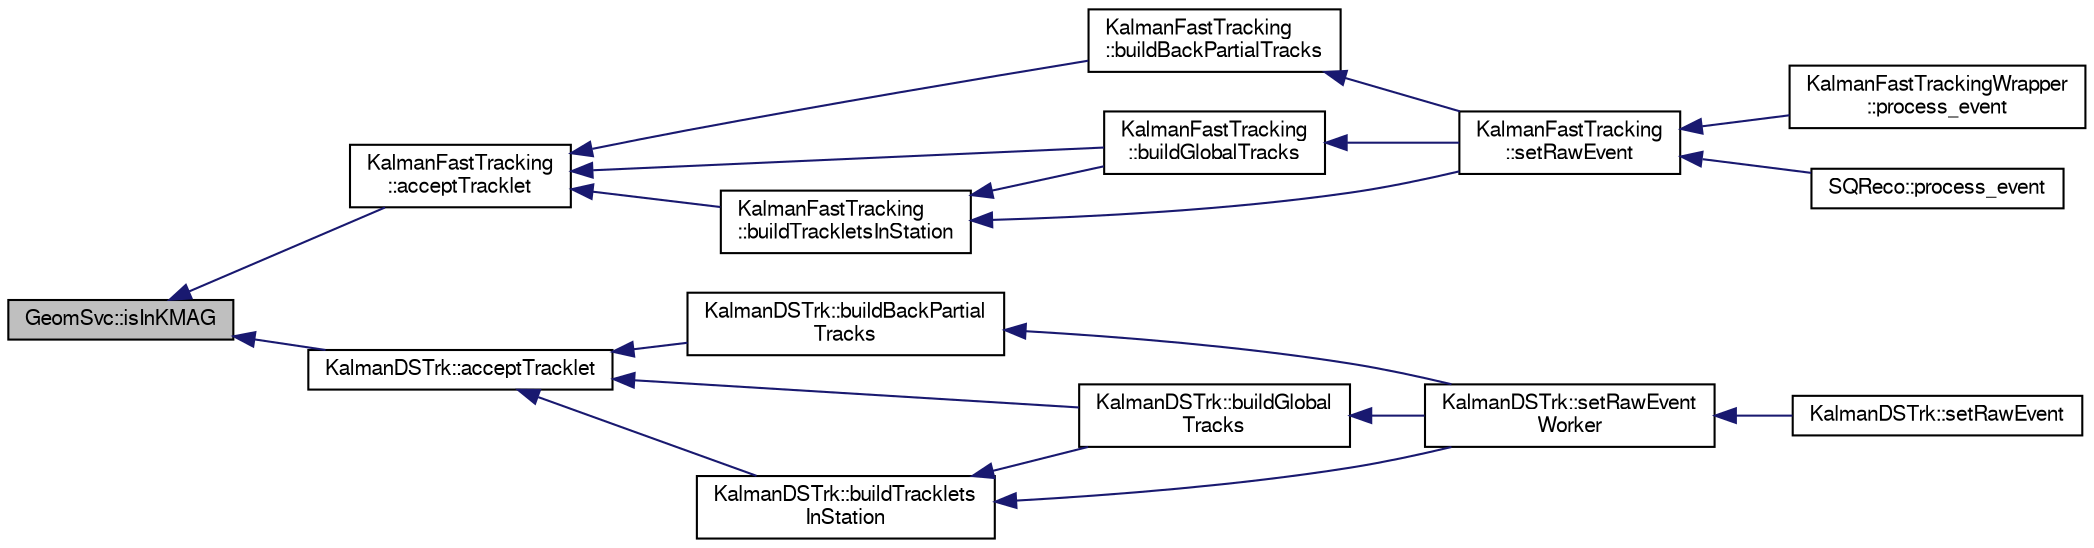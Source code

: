 digraph "GeomSvc::isInKMAG"
{
  bgcolor="transparent";
  edge [fontname="FreeSans",fontsize="10",labelfontname="FreeSans",labelfontsize="10"];
  node [fontname="FreeSans",fontsize="10",shape=record];
  rankdir="LR";
  Node1 [label="GeomSvc::isInKMAG",height=0.2,width=0.4,color="black", fillcolor="grey75", style="filled" fontcolor="black"];
  Node1 -> Node2 [dir="back",color="midnightblue",fontsize="10",style="solid",fontname="FreeSans"];
  Node2 [label="KalmanFastTracking\l::acceptTracklet",height=0.2,width=0.4,color="black",URL="$d3/d46/classKalmanFastTracking.html#a3e34ec4cc289246ef9842e3482e0b1cc"];
  Node2 -> Node3 [dir="back",color="midnightblue",fontsize="10",style="solid",fontname="FreeSans"];
  Node3 [label="KalmanFastTracking\l::buildBackPartialTracks",height=0.2,width=0.4,color="black",URL="$d3/d46/classKalmanFastTracking.html#a53e313d5cd40faa789fbe1dbe716f192"];
  Node3 -> Node4 [dir="back",color="midnightblue",fontsize="10",style="solid",fontname="FreeSans"];
  Node4 [label="KalmanFastTracking\l::setRawEvent",height=0.2,width=0.4,color="black",URL="$d3/d46/classKalmanFastTracking.html#ada493cf8d995c42b9e78a53b891ce72b"];
  Node4 -> Node5 [dir="back",color="midnightblue",fontsize="10",style="solid",fontname="FreeSans"];
  Node5 [label="KalmanFastTrackingWrapper\l::process_event",height=0.2,width=0.4,color="black",URL="$d4/dff/classKalmanFastTrackingWrapper.html#a5edc61b3b9a06f6486b1f22e44f7d63e"];
  Node4 -> Node6 [dir="back",color="midnightblue",fontsize="10",style="solid",fontname="FreeSans"];
  Node6 [label="SQReco::process_event",height=0.2,width=0.4,color="black",URL="$df/df2/classSQReco.html#a4d308ea90b8cd7c24a235f32debd6ddb"];
  Node2 -> Node7 [dir="back",color="midnightblue",fontsize="10",style="solid",fontname="FreeSans"];
  Node7 [label="KalmanFastTracking\l::buildGlobalTracks",height=0.2,width=0.4,color="black",URL="$d3/d46/classKalmanFastTracking.html#a53c93bc5e58b3560d1cfb42e84bbe95c"];
  Node7 -> Node4 [dir="back",color="midnightblue",fontsize="10",style="solid",fontname="FreeSans"];
  Node2 -> Node8 [dir="back",color="midnightblue",fontsize="10",style="solid",fontname="FreeSans"];
  Node8 [label="KalmanFastTracking\l::buildTrackletsInStation",height=0.2,width=0.4,color="black",URL="$d3/d46/classKalmanFastTracking.html#a4aab1bd454f44de3a3ed2569efeca4b7",tooltip="Tracklet finding stuff. "];
  Node8 -> Node4 [dir="back",color="midnightblue",fontsize="10",style="solid",fontname="FreeSans"];
  Node8 -> Node7 [dir="back",color="midnightblue",fontsize="10",style="solid",fontname="FreeSans"];
  Node1 -> Node9 [dir="back",color="midnightblue",fontsize="10",style="solid",fontname="FreeSans"];
  Node9 [label="KalmanDSTrk::acceptTracklet",height=0.2,width=0.4,color="black",URL="$db/daa/classKalmanDSTrk.html#ac07dbe14e15a8c5fbbca52c118865d33"];
  Node9 -> Node10 [dir="back",color="midnightblue",fontsize="10",style="solid",fontname="FreeSans"];
  Node10 [label="KalmanDSTrk::buildBackPartial\lTracks",height=0.2,width=0.4,color="black",URL="$db/daa/classKalmanDSTrk.html#a1d246a6aacb8828783f887e82bb74cd1"];
  Node10 -> Node11 [dir="back",color="midnightblue",fontsize="10",style="solid",fontname="FreeSans"];
  Node11 [label="KalmanDSTrk::setRawEvent\lWorker",height=0.2,width=0.4,color="black",URL="$db/daa/classKalmanDSTrk.html#a58ceb0cdcf685588b2a543d7a9c2bf9d"];
  Node11 -> Node12 [dir="back",color="midnightblue",fontsize="10",style="solid",fontname="FreeSans"];
  Node12 [label="KalmanDSTrk::setRawEvent",height=0.2,width=0.4,color="black",URL="$db/daa/classKalmanDSTrk.html#a67f1b61fbc3fbba52e10f4b06d4f8794"];
  Node9 -> Node13 [dir="back",color="midnightblue",fontsize="10",style="solid",fontname="FreeSans"];
  Node13 [label="KalmanDSTrk::buildGlobal\lTracks",height=0.2,width=0.4,color="black",URL="$db/daa/classKalmanDSTrk.html#adf4981f081f2606bf3412851eaa62eb0"];
  Node13 -> Node11 [dir="back",color="midnightblue",fontsize="10",style="solid",fontname="FreeSans"];
  Node9 -> Node14 [dir="back",color="midnightblue",fontsize="10",style="solid",fontname="FreeSans"];
  Node14 [label="KalmanDSTrk::buildTracklets\lInStation",height=0.2,width=0.4,color="black",URL="$db/daa/classKalmanDSTrk.html#ab77ac8dc274c5df2658d12c96494d29e",tooltip="Tracklet finding stuff. "];
  Node14 -> Node11 [dir="back",color="midnightblue",fontsize="10",style="solid",fontname="FreeSans"];
  Node14 -> Node13 [dir="back",color="midnightblue",fontsize="10",style="solid",fontname="FreeSans"];
}
